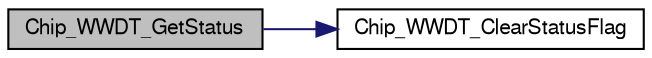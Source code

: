 digraph "Chip_WWDT_GetStatus"
{
  edge [fontname="FreeSans",fontsize="10",labelfontname="FreeSans",labelfontsize="10"];
  node [fontname="FreeSans",fontsize="10",shape=record];
  rankdir="LR";
  Node1 [label="Chip_WWDT_GetStatus",height=0.2,width=0.4,color="black", fillcolor="grey75", style="filled", fontcolor="black"];
  Node1 -> Node2 [color="midnightblue",fontsize="10",style="solid"];
  Node2 [label="Chip_WWDT_ClearStatusFlag",height=0.2,width=0.4,color="black", fillcolor="white", style="filled",URL="$group__WWDT__17XX__40XX.html#ga6e6453450170638f554e7ba3c548ec4a",tooltip="Clear WWDT interrupt status flags. "];
}
